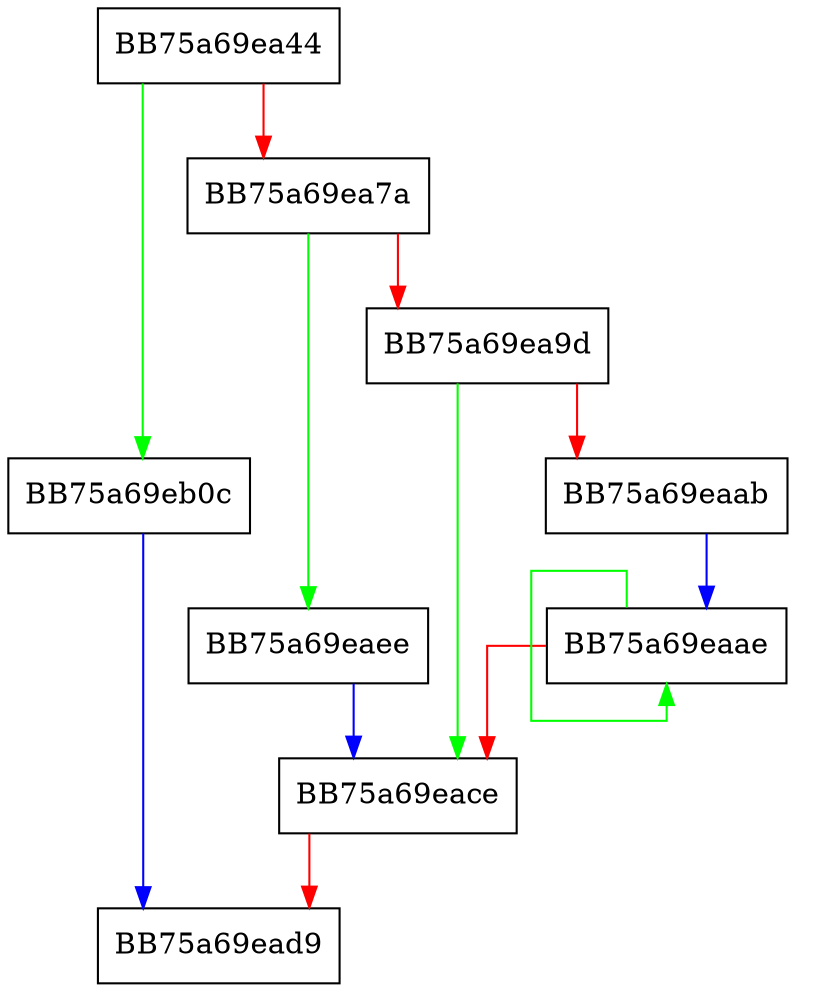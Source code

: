 digraph get_num_logical_processors {
  node [shape="box"];
  graph [splines=ortho];
  BB75a69ea44 -> BB75a69eb0c [color="green"];
  BB75a69ea44 -> BB75a69ea7a [color="red"];
  BB75a69ea7a -> BB75a69eaee [color="green"];
  BB75a69ea7a -> BB75a69ea9d [color="red"];
  BB75a69ea9d -> BB75a69eace [color="green"];
  BB75a69ea9d -> BB75a69eaab [color="red"];
  BB75a69eaab -> BB75a69eaae [color="blue"];
  BB75a69eaae -> BB75a69eaae [color="green"];
  BB75a69eaae -> BB75a69eace [color="red"];
  BB75a69eace -> BB75a69ead9 [color="red"];
  BB75a69eaee -> BB75a69eace [color="blue"];
  BB75a69eb0c -> BB75a69ead9 [color="blue"];
}